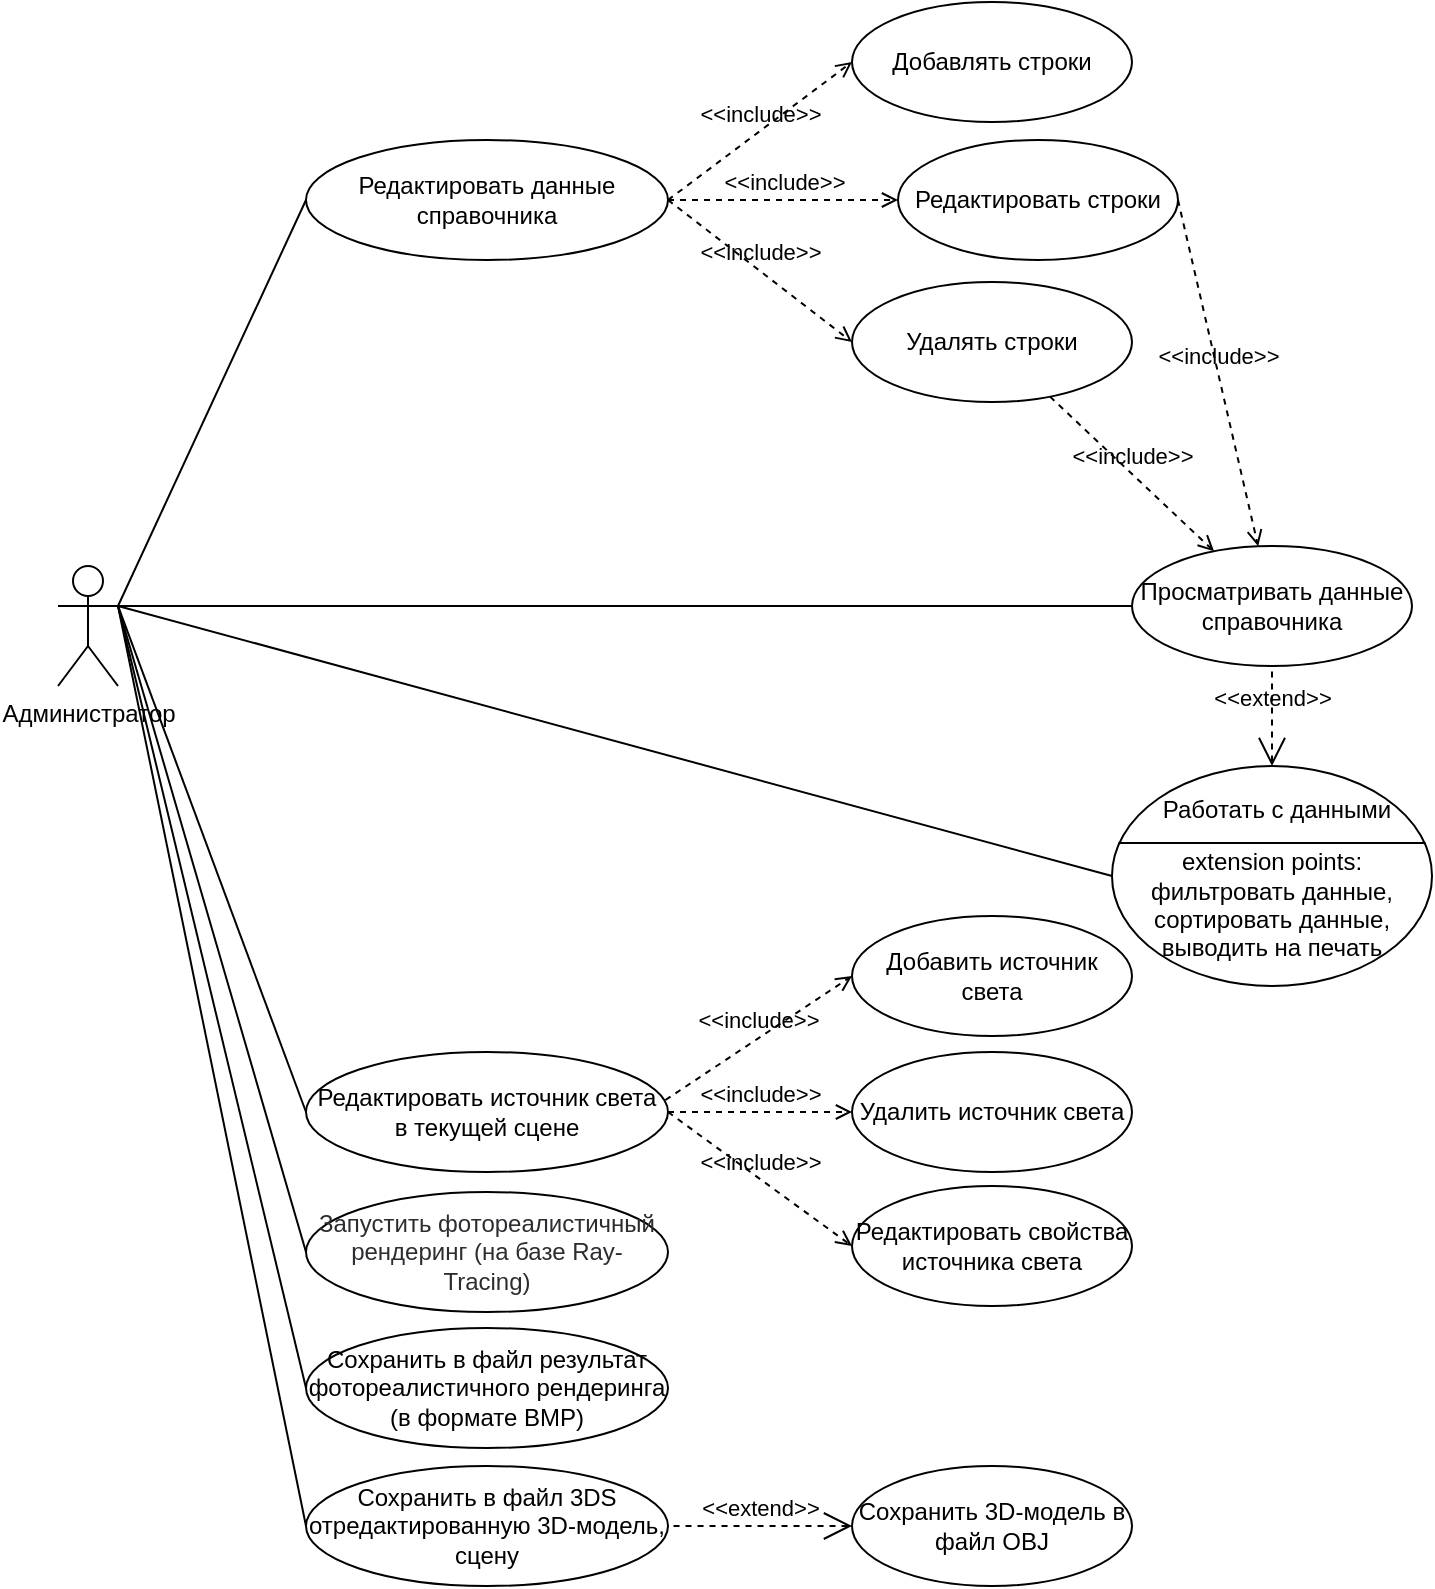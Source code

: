 <mxfile version="14.8.5" type="github" pages="2">
  <diagram id="TTeWuGK_N1w3ZF10THAs" name="Use case">
    <mxGraphModel dx="868" dy="482" grid="1" gridSize="10" guides="1" tooltips="1" connect="1" arrows="1" fold="1" page="1" pageScale="1" pageWidth="827" pageHeight="1169" math="0" shadow="0">
      <root>
        <mxCell id="0" />
        <mxCell id="1" parent="0" />
        <mxCell id="lbsJYyYk9HFuzPzp5g4X-4" style="edgeStyle=none;rounded=0;orthogonalLoop=1;jettySize=auto;html=1;exitX=1;exitY=0.333;exitDx=0;exitDy=0;exitPerimeter=0;entryX=0;entryY=0.5;entryDx=0;entryDy=0;endArrow=none;endFill=0;" parent="1" source="73fXxVTonlHXJbU47xhf-4" target="239sjALaaFQrel0IKYAk-21" edge="1">
          <mxGeometry relative="1" as="geometry" />
        </mxCell>
        <mxCell id="lbsJYyYk9HFuzPzp5g4X-7" style="edgeStyle=none;rounded=0;orthogonalLoop=1;jettySize=auto;html=1;exitX=1;exitY=0.333;exitDx=0;exitDy=0;exitPerimeter=0;endArrow=none;endFill=0;" parent="1" source="73fXxVTonlHXJbU47xhf-4" target="239sjALaaFQrel0IKYAk-14" edge="1">
          <mxGeometry relative="1" as="geometry">
            <mxPoint x="437" y="614" as="targetPoint" />
          </mxGeometry>
        </mxCell>
        <mxCell id="lbsJYyYk9HFuzPzp5g4X-10" style="edgeStyle=none;rounded=0;orthogonalLoop=1;jettySize=auto;html=1;exitX=1;exitY=0.333;exitDx=0;exitDy=0;exitPerimeter=0;entryX=0;entryY=0.5;entryDx=0;entryDy=0;endArrow=none;endFill=0;" parent="1" source="73fXxVTonlHXJbU47xhf-4" target="239sjALaaFQrel0IKYAk-28" edge="1">
          <mxGeometry relative="1" as="geometry" />
        </mxCell>
        <mxCell id="lbsJYyYk9HFuzPzp5g4X-11" style="edgeStyle=none;rounded=0;orthogonalLoop=1;jettySize=auto;html=1;exitX=1;exitY=0.333;exitDx=0;exitDy=0;exitPerimeter=0;entryX=0;entryY=0.5;entryDx=0;entryDy=0;endArrow=none;endFill=0;" parent="1" source="73fXxVTonlHXJbU47xhf-4" target="239sjALaaFQrel0IKYAk-29" edge="1">
          <mxGeometry relative="1" as="geometry" />
        </mxCell>
        <mxCell id="lbsJYyYk9HFuzPzp5g4X-12" style="edgeStyle=none;rounded=0;orthogonalLoop=1;jettySize=auto;html=1;exitX=1;exitY=0.333;exitDx=0;exitDy=0;exitPerimeter=0;entryX=0;entryY=0.5;entryDx=0;entryDy=0;endArrow=none;endFill=0;" parent="1" source="73fXxVTonlHXJbU47xhf-4" target="239sjALaaFQrel0IKYAk-23" edge="1">
          <mxGeometry relative="1" as="geometry" />
        </mxCell>
        <mxCell id="lbsJYyYk9HFuzPzp5g4X-13" style="edgeStyle=none;rounded=0;orthogonalLoop=1;jettySize=auto;html=1;exitX=1;exitY=0.333;exitDx=0;exitDy=0;exitPerimeter=0;entryX=0;entryY=0.5;entryDx=0;entryDy=0;endArrow=none;endFill=0;" parent="1" source="73fXxVTonlHXJbU47xhf-4" target="239sjALaaFQrel0IKYAk-22" edge="1">
          <mxGeometry relative="1" as="geometry" />
        </mxCell>
        <mxCell id="QkYgONmGkyxHSKUiv4nv-4" style="edgeStyle=none;rounded=0;orthogonalLoop=1;jettySize=auto;html=1;" edge="1" parent="1" source="73fXxVTonlHXJbU47xhf-4">
          <mxGeometry relative="1" as="geometry">
            <mxPoint x="80" y="510" as="targetPoint" />
          </mxGeometry>
        </mxCell>
        <mxCell id="QkYgONmGkyxHSKUiv4nv-6" style="edgeStyle=none;rounded=0;orthogonalLoop=1;jettySize=auto;html=1;exitX=1;exitY=0.333;exitDx=0;exitDy=0;exitPerimeter=0;entryX=0;entryY=0.5;entryDx=0;entryDy=0;entryPerimeter=0;endArrow=none;endFill=0;" edge="1" parent="1" source="73fXxVTonlHXJbU47xhf-4" target="F7JAFic4piHahB9865ey-1">
          <mxGeometry relative="1" as="geometry" />
        </mxCell>
        <mxCell id="73fXxVTonlHXJbU47xhf-4" value="Администратор" style="shape=umlActor;verticalLabelPosition=bottom;verticalAlign=top;html=1;" parent="1" vertex="1">
          <mxGeometry x="50" y="490" width="30" height="60" as="geometry" />
        </mxCell>
        <mxCell id="239sjALaaFQrel0IKYAk-14" value="Просматривать данные справочника" style="ellipse;whiteSpace=wrap;html=1;" parent="1" vertex="1">
          <mxGeometry x="587" y="480" width="140" height="60" as="geometry" />
        </mxCell>
        <mxCell id="239sjALaaFQrel0IKYAk-21" value="Редактировать данные справочника" style="ellipse;whiteSpace=wrap;html=1;" parent="1" vertex="1">
          <mxGeometry x="174" y="277" width="181" height="60" as="geometry" />
        </mxCell>
        <mxCell id="239sjALaaFQrel0IKYAk-22" value="Сохранить в файл 3DS отредактированную 3D-модель, сцену" style="ellipse;whiteSpace=wrap;html=1;" parent="1" vertex="1">
          <mxGeometry x="174" y="940" width="181" height="60" as="geometry" />
        </mxCell>
        <mxCell id="239sjALaaFQrel0IKYAk-23" value="Сохранить в файл результат фотореалистичного рендеринга (в формате BMP)" style="ellipse;whiteSpace=wrap;html=1;" parent="1" vertex="1">
          <mxGeometry x="174" y="871" width="181" height="60" as="geometry" />
        </mxCell>
        <mxCell id="239sjALaaFQrel0IKYAk-28" value="Редактировать источник света в текущей сцене" style="ellipse;whiteSpace=wrap;html=1;" parent="1" vertex="1">
          <mxGeometry x="174" y="733" width="181" height="60" as="geometry" />
        </mxCell>
        <mxCell id="239sjALaaFQrel0IKYAk-29" value="&lt;span id=&quot;docs-internal-guid-07935baf-7fff-c7c5-6f66-7052401fd73c&quot;&gt;&lt;span style=&quot;font-family: &amp;#34;arial&amp;#34; ; color: rgb(44 , 45 , 48) ; background-color: transparent ; vertical-align: baseline&quot;&gt;&lt;font style=&quot;font-size: 12px&quot;&gt;Запустить фотореалистичный рендеринг (на базе Ray-Tracing)&lt;/font&gt;&lt;/span&gt;&lt;/span&gt;" style="ellipse;whiteSpace=wrap;html=1;" parent="1" vertex="1">
          <mxGeometry x="174" y="803" width="181" height="60" as="geometry" />
        </mxCell>
        <mxCell id="tiU-eMrbcyaUTcWXrpwR-1" value="Добавить источник света" style="ellipse;whiteSpace=wrap;html=1;" parent="1" vertex="1">
          <mxGeometry x="447" y="665" width="140" height="60" as="geometry" />
        </mxCell>
        <mxCell id="tiU-eMrbcyaUTcWXrpwR-2" value="Удалить источник света" style="ellipse;whiteSpace=wrap;html=1;" parent="1" vertex="1">
          <mxGeometry x="447" y="733" width="140" height="60" as="geometry" />
        </mxCell>
        <mxCell id="tiU-eMrbcyaUTcWXrpwR-3" value="Редактировать свойства источника света" style="ellipse;whiteSpace=wrap;html=1;" parent="1" vertex="1">
          <mxGeometry x="447" y="800" width="140" height="60" as="geometry" />
        </mxCell>
        <mxCell id="tiU-eMrbcyaUTcWXrpwR-4" value="&amp;lt;&amp;lt;include&amp;gt;&amp;gt;" style="edgeStyle=none;html=1;endArrow=open;verticalAlign=bottom;dashed=1;labelBackgroundColor=none;exitX=0.993;exitY=0.4;exitDx=0;exitDy=0;exitPerimeter=0;entryX=0;entryY=0.5;entryDx=0;entryDy=0;" parent="1" source="239sjALaaFQrel0IKYAk-28" target="tiU-eMrbcyaUTcWXrpwR-1" edge="1">
          <mxGeometry width="160" relative="1" as="geometry">
            <mxPoint x="275" y="694.5" as="sourcePoint" />
            <mxPoint x="375" y="695" as="targetPoint" />
          </mxGeometry>
        </mxCell>
        <mxCell id="tiU-eMrbcyaUTcWXrpwR-5" value="&amp;lt;&amp;lt;include&amp;gt;&amp;gt;" style="edgeStyle=none;html=1;endArrow=open;verticalAlign=bottom;dashed=1;labelBackgroundColor=none;exitX=1;exitY=0.5;exitDx=0;exitDy=0;" parent="1" source="239sjALaaFQrel0IKYAk-28" target="tiU-eMrbcyaUTcWXrpwR-2" edge="1">
          <mxGeometry width="160" relative="1" as="geometry">
            <mxPoint x="323.02" y="767" as="sourcePoint" />
            <mxPoint x="385" y="705" as="targetPoint" />
          </mxGeometry>
        </mxCell>
        <mxCell id="tiU-eMrbcyaUTcWXrpwR-6" value="&amp;lt;&amp;lt;include&amp;gt;&amp;gt;" style="edgeStyle=none;html=1;endArrow=open;verticalAlign=bottom;dashed=1;labelBackgroundColor=none;exitX=1;exitY=0.5;exitDx=0;exitDy=0;entryX=0;entryY=0.5;entryDx=0;entryDy=0;" parent="1" source="239sjALaaFQrel0IKYAk-28" target="tiU-eMrbcyaUTcWXrpwR-3" edge="1">
          <mxGeometry width="160" relative="1" as="geometry">
            <mxPoint x="333.02" y="777" as="sourcePoint" />
            <mxPoint x="395" y="715" as="targetPoint" />
          </mxGeometry>
        </mxCell>
        <mxCell id="tiU-eMrbcyaUTcWXrpwR-11" value="Сохранить 3D-модель в файл OBJ" style="ellipse;whiteSpace=wrap;html=1;" parent="1" vertex="1">
          <mxGeometry x="447" y="940" width="140" height="60" as="geometry" />
        </mxCell>
        <mxCell id="tiU-eMrbcyaUTcWXrpwR-13" value="&amp;lt;&amp;lt;extend&amp;gt;&amp;gt;" style="edgeStyle=none;html=1;startArrow=open;endArrow=none;startSize=12;verticalAlign=bottom;dashed=1;labelBackgroundColor=none;entryX=1;entryY=0.5;entryDx=0;entryDy=0;exitX=0;exitY=0.5;exitDx=0;exitDy=0;" parent="1" source="tiU-eMrbcyaUTcWXrpwR-11" target="239sjALaaFQrel0IKYAk-22" edge="1">
          <mxGeometry width="160" relative="1" as="geometry">
            <mxPoint x="686" y="753" as="sourcePoint" />
            <mxPoint x="585" y="724" as="targetPoint" />
          </mxGeometry>
        </mxCell>
        <mxCell id="tiU-eMrbcyaUTcWXrpwR-14" value="Добавлять строки" style="ellipse;whiteSpace=wrap;html=1;" parent="1" vertex="1">
          <mxGeometry x="447" y="208" width="140" height="60" as="geometry" />
        </mxCell>
        <mxCell id="tiU-eMrbcyaUTcWXrpwR-15" value="Редактировать строки" style="ellipse;whiteSpace=wrap;html=1;" parent="1" vertex="1">
          <mxGeometry x="470" y="277" width="140" height="60" as="geometry" />
        </mxCell>
        <mxCell id="tiU-eMrbcyaUTcWXrpwR-16" value="Удалять строки" style="ellipse;whiteSpace=wrap;html=1;" parent="1" vertex="1">
          <mxGeometry x="447" y="348" width="140" height="60" as="geometry" />
        </mxCell>
        <mxCell id="tiU-eMrbcyaUTcWXrpwR-17" value="&amp;lt;&amp;lt;include&amp;gt;&amp;gt;" style="edgeStyle=none;html=1;endArrow=open;verticalAlign=bottom;dashed=1;labelBackgroundColor=none;exitX=1;exitY=0.5;exitDx=0;exitDy=0;entryX=0;entryY=0.5;entryDx=0;entryDy=0;" parent="1" source="239sjALaaFQrel0IKYAk-21" target="tiU-eMrbcyaUTcWXrpwR-14" edge="1">
          <mxGeometry width="160" relative="1" as="geometry">
            <mxPoint x="355.003" y="326" as="sourcePoint" />
            <mxPoint x="395" y="244" as="targetPoint" />
          </mxGeometry>
        </mxCell>
        <mxCell id="tiU-eMrbcyaUTcWXrpwR-18" value="&amp;lt;&amp;lt;include&amp;gt;&amp;gt;" style="edgeStyle=none;html=1;endArrow=open;verticalAlign=bottom;dashed=1;labelBackgroundColor=none;exitX=1;exitY=0.5;exitDx=0;exitDy=0;entryX=0;entryY=0.5;entryDx=0;entryDy=0;" parent="1" source="239sjALaaFQrel0IKYAk-21" target="tiU-eMrbcyaUTcWXrpwR-15" edge="1">
          <mxGeometry width="160" relative="1" as="geometry">
            <mxPoint x="365" y="337" as="sourcePoint" />
            <mxPoint x="457" y="270" as="targetPoint" />
          </mxGeometry>
        </mxCell>
        <mxCell id="tiU-eMrbcyaUTcWXrpwR-19" value="&amp;lt;&amp;lt;include&amp;gt;&amp;gt;" style="edgeStyle=none;html=1;endArrow=open;verticalAlign=bottom;dashed=1;labelBackgroundColor=none;exitX=1;exitY=0.5;exitDx=0;exitDy=0;entryX=0;entryY=0.5;entryDx=0;entryDy=0;" parent="1" source="239sjALaaFQrel0IKYAk-21" target="tiU-eMrbcyaUTcWXrpwR-16" edge="1">
          <mxGeometry width="160" relative="1" as="geometry">
            <mxPoint x="365" y="337" as="sourcePoint" />
            <mxPoint x="457" y="337" as="targetPoint" />
          </mxGeometry>
        </mxCell>
        <mxCell id="RRmE0LWY4npRgeWDQ9EZ-1" value="&amp;lt;&amp;lt;include&amp;gt;&amp;gt;" style="edgeStyle=none;html=1;endArrow=open;verticalAlign=bottom;dashed=1;labelBackgroundColor=none;" edge="1" parent="1" source="tiU-eMrbcyaUTcWXrpwR-16" target="239sjALaaFQrel0IKYAk-14">
          <mxGeometry width="160" relative="1" as="geometry">
            <mxPoint x="530" y="420" as="sourcePoint" />
            <mxPoint x="622" y="459" as="targetPoint" />
          </mxGeometry>
        </mxCell>
        <mxCell id="qiryv4jLSrNzw0m8RsOZ-1" value="&amp;lt;&amp;lt;include&amp;gt;&amp;gt;" style="edgeStyle=none;html=1;endArrow=open;verticalAlign=bottom;dashed=1;labelBackgroundColor=none;exitX=1;exitY=0.5;exitDx=0;exitDy=0;" edge="1" parent="1" source="tiU-eMrbcyaUTcWXrpwR-15" target="239sjALaaFQrel0IKYAk-14">
          <mxGeometry width="160" relative="1" as="geometry">
            <mxPoint x="604.472" y="339.857" as="sourcePoint" />
            <mxPoint x="675.529" y="416.139" as="targetPoint" />
          </mxGeometry>
        </mxCell>
        <mxCell id="F7JAFic4piHahB9865ey-1" value="&lt;br&gt;&lt;br&gt;extension points:&lt;br&gt;фильтровать данные, сортировать данные,&lt;br&gt;выводить на печать" style="html=1;shape=mxgraph.sysml.useCaseExtPt;whiteSpace=wrap;align=center;" vertex="1" parent="1">
          <mxGeometry x="577" y="590" width="160" height="110" as="geometry" />
        </mxCell>
        <mxCell id="F7JAFic4piHahB9865ey-2" value="&lt;span style=&quot;font-weight: 400&quot;&gt;Работать с данными&lt;/span&gt;" style="resizable=0;html=1;verticalAlign=middle;align=center;labelBackgroundColor=none;fontStyle=1;" connectable="0" vertex="1" parent="F7JAFic4piHahB9865ey-1">
          <mxGeometry x="80" y="23.375" as="geometry">
            <mxPoint x="2" y="-2" as="offset" />
          </mxGeometry>
        </mxCell>
        <mxCell id="QkYgONmGkyxHSKUiv4nv-1" value="&amp;lt;&amp;lt;extend&amp;gt;&amp;gt;" style="edgeStyle=none;html=1;startArrow=open;endArrow=none;startSize=12;verticalAlign=bottom;dashed=1;labelBackgroundColor=none;" edge="1" parent="1" source="F7JAFic4piHahB9865ey-1" target="239sjALaaFQrel0IKYAk-14">
          <mxGeometry width="160" relative="1" as="geometry">
            <mxPoint x="517" y="574" as="sourcePoint" />
            <mxPoint x="517" y="475" as="targetPoint" />
          </mxGeometry>
        </mxCell>
      </root>
    </mxGraphModel>
  </diagram>
  <diagram name="Copy of Use case" id="i6x0gJW_XEXiHGh3NwTB">
    <mxGraphModel dx="1108" dy="482" grid="1" gridSize="10" guides="1" tooltips="1" connect="1" arrows="1" fold="1" page="1" pageScale="1" pageWidth="827" pageHeight="1169" math="0" shadow="0">
      <root>
        <mxCell id="nrMYzAP3ZRet3yommiKw-0" />
        <mxCell id="nrMYzAP3ZRet3yommiKw-1" parent="nrMYzAP3ZRet3yommiKw-0" />
        <mxCell id="nrMYzAP3ZRet3yommiKw-2" value="Загрузить полигональную 3D-модель, сцену из файла 3DS" style="ellipse;whiteSpace=wrap;html=1;" vertex="1" parent="nrMYzAP3ZRet3yommiKw-1">
          <mxGeometry x="174" y="108" width="181" height="60" as="geometry" />
        </mxCell>
        <mxCell id="nrMYzAP3ZRet3yommiKw-3" style="edgeStyle=none;rounded=0;orthogonalLoop=1;jettySize=auto;html=1;exitX=1;exitY=0.333;exitDx=0;exitDy=0;exitPerimeter=0;entryX=0;entryY=0.5;entryDx=0;entryDy=0;endArrow=none;endFill=0;" edge="1" parent="nrMYzAP3ZRet3yommiKw-1" source="nrMYzAP3ZRet3yommiKw-10" target="nrMYzAP3ZRet3yommiKw-2">
          <mxGeometry relative="1" as="geometry" />
        </mxCell>
        <mxCell id="nrMYzAP3ZRet3yommiKw-4" style="edgeStyle=none;rounded=0;orthogonalLoop=1;jettySize=auto;html=1;exitX=1;exitY=0.333;exitDx=0;exitDy=0;exitPerimeter=0;entryX=0;entryY=0.5;entryDx=0;entryDy=0;endArrow=none;endFill=0;" edge="1" parent="nrMYzAP3ZRet3yommiKw-1" source="nrMYzAP3ZRet3yommiKw-10" target="nrMYzAP3ZRet3yommiKw-12">
          <mxGeometry relative="1" as="geometry" />
        </mxCell>
        <mxCell id="nrMYzAP3ZRet3yommiKw-5" style="edgeStyle=none;rounded=0;orthogonalLoop=1;jettySize=auto;html=1;exitX=1;exitY=0.333;exitDx=0;exitDy=0;exitPerimeter=0;entryX=0;entryY=0.5;entryDx=0;entryDy=0;endArrow=none;endFill=0;entryPerimeter=0;" edge="1" parent="nrMYzAP3ZRet3yommiKw-1" source="nrMYzAP3ZRet3yommiKw-10" target="nrMYzAP3ZRet3yommiKw-19">
          <mxGeometry relative="1" as="geometry" />
        </mxCell>
        <mxCell id="nrMYzAP3ZRet3yommiKw-6" style="edgeStyle=none;rounded=0;orthogonalLoop=1;jettySize=auto;html=1;exitX=1;exitY=0.333;exitDx=0;exitDy=0;exitPerimeter=0;entryX=0;entryY=0.5;entryDx=0;entryDy=0;endArrow=none;endFill=0;" edge="1" parent="nrMYzAP3ZRet3yommiKw-1" source="nrMYzAP3ZRet3yommiKw-10" target="nrMYzAP3ZRet3yommiKw-15">
          <mxGeometry relative="1" as="geometry" />
        </mxCell>
        <mxCell id="nrMYzAP3ZRet3yommiKw-7" style="edgeStyle=none;rounded=0;orthogonalLoop=1;jettySize=auto;html=1;exitX=1;exitY=0.333;exitDx=0;exitDy=0;exitPerimeter=0;entryX=0;entryY=0.5;entryDx=0;entryDy=0;endArrow=none;endFill=0;" edge="1" parent="nrMYzAP3ZRet3yommiKw-1" source="nrMYzAP3ZRet3yommiKw-10" target="nrMYzAP3ZRet3yommiKw-16">
          <mxGeometry relative="1" as="geometry" />
        </mxCell>
        <mxCell id="nrMYzAP3ZRet3yommiKw-8" style="edgeStyle=none;rounded=0;orthogonalLoop=1;jettySize=auto;html=1;exitX=1;exitY=0.333;exitDx=0;exitDy=0;exitPerimeter=0;entryX=0;entryY=0.5;entryDx=0;entryDy=0;endArrow=none;endFill=0;" edge="1" parent="nrMYzAP3ZRet3yommiKw-1" source="nrMYzAP3ZRet3yommiKw-10" target="nrMYzAP3ZRet3yommiKw-14">
          <mxGeometry relative="1" as="geometry" />
        </mxCell>
        <mxCell id="nrMYzAP3ZRet3yommiKw-9" style="edgeStyle=none;rounded=0;orthogonalLoop=1;jettySize=auto;html=1;exitX=1;exitY=0.333;exitDx=0;exitDy=0;exitPerimeter=0;entryX=0;entryY=0.5;entryDx=0;entryDy=0;endArrow=none;endFill=0;" edge="1" parent="nrMYzAP3ZRet3yommiKw-1" source="nrMYzAP3ZRet3yommiKw-10" target="nrMYzAP3ZRet3yommiKw-13">
          <mxGeometry relative="1" as="geometry" />
        </mxCell>
        <mxCell id="nrMYzAP3ZRet3yommiKw-10" value="Дизайнер" style="shape=umlActor;verticalLabelPosition=bottom;verticalAlign=top;html=1;" vertex="1" parent="nrMYzAP3ZRet3yommiKw-1">
          <mxGeometry x="40" y="594" width="30" height="60" as="geometry" />
        </mxCell>
        <mxCell id="nrMYzAP3ZRet3yommiKw-11" value="Просмотреть 3D модель, сцену" style="ellipse;whiteSpace=wrap;html=1;" vertex="1" parent="nrMYzAP3ZRet3yommiKw-1">
          <mxGeometry x="447" y="415" width="140" height="60" as="geometry" />
        </mxCell>
        <mxCell id="nrMYzAP3ZRet3yommiKw-12" value="Редактировать полигональную сетку 3D-модели" style="ellipse;whiteSpace=wrap;html=1;" vertex="1" parent="nrMYzAP3ZRet3yommiKw-1">
          <mxGeometry x="174" y="309" width="181" height="60" as="geometry" />
        </mxCell>
        <mxCell id="nrMYzAP3ZRet3yommiKw-13" value="Сохранить в файл 3DS отредактированную 3D-модель, сцену" style="ellipse;whiteSpace=wrap;html=1;" vertex="1" parent="nrMYzAP3ZRet3yommiKw-1">
          <mxGeometry x="174" y="940" width="181" height="60" as="geometry" />
        </mxCell>
        <mxCell id="nrMYzAP3ZRet3yommiKw-14" value="Сохранить в файл результат фотореалистичного рендеринга (в формате BMP)" style="ellipse;whiteSpace=wrap;html=1;" vertex="1" parent="nrMYzAP3ZRet3yommiKw-1">
          <mxGeometry x="174" y="871" width="181" height="60" as="geometry" />
        </mxCell>
        <mxCell id="nrMYzAP3ZRet3yommiKw-15" value="Редактировать источник света в текущей сцене" style="ellipse;whiteSpace=wrap;html=1;" vertex="1" parent="nrMYzAP3ZRet3yommiKw-1">
          <mxGeometry x="174" y="733" width="181" height="60" as="geometry" />
        </mxCell>
        <mxCell id="nrMYzAP3ZRet3yommiKw-16" value="&lt;span id=&quot;docs-internal-guid-07935baf-7fff-c7c5-6f66-7052401fd73c&quot;&gt;&lt;span style=&quot;font-family: &amp;#34;arial&amp;#34; ; color: rgb(44 , 45 , 48) ; background-color: transparent ; vertical-align: baseline&quot;&gt;&lt;font style=&quot;font-size: 12px&quot;&gt;Запустить фотореалистичный рендеринг (на базе Ray-Tracing)&lt;/font&gt;&lt;/span&gt;&lt;/span&gt;" style="ellipse;whiteSpace=wrap;html=1;" vertex="1" parent="nrMYzAP3ZRet3yommiKw-1">
          <mxGeometry x="174" y="803" width="181" height="60" as="geometry" />
        </mxCell>
        <mxCell id="nrMYzAP3ZRet3yommiKw-17" value="&amp;lt;&amp;lt;include&amp;gt;&amp;gt;" style="edgeStyle=none;html=1;endArrow=open;verticalAlign=bottom;dashed=1;labelBackgroundColor=none;exitX=1;exitY=0.5;exitDx=0;exitDy=0;entryX=0;entryY=0.5;entryDx=0;entryDy=0;" edge="1" parent="nrMYzAP3ZRet3yommiKw-1" source="nrMYzAP3ZRet3yommiKw-12" target="nrMYzAP3ZRet3yommiKw-11">
          <mxGeometry width="160" relative="1" as="geometry">
            <mxPoint x="345" y="267" as="sourcePoint" />
            <mxPoint x="254" y="435" as="targetPoint" />
          </mxGeometry>
        </mxCell>
        <mxCell id="nrMYzAP3ZRet3yommiKw-18" value="&amp;lt;&amp;lt;extend&amp;gt;&amp;gt;" style="edgeStyle=none;html=1;startArrow=open;endArrow=none;startSize=12;verticalAlign=bottom;dashed=1;labelBackgroundColor=none;entryX=0.5;entryY=1;entryDx=0;entryDy=0;exitX=0.5;exitY=0;exitDx=0;exitDy=0;exitPerimeter=0;" edge="1" parent="nrMYzAP3ZRet3yommiKw-1" source="nrMYzAP3ZRet3yommiKw-19" target="nrMYzAP3ZRet3yommiKw-11">
          <mxGeometry width="160" relative="1" as="geometry">
            <mxPoint x="572" y="307" as="sourcePoint" />
            <mxPoint x="732" y="307" as="targetPoint" />
          </mxGeometry>
        </mxCell>
        <mxCell id="nrMYzAP3ZRet3yommiKw-19" value="&lt;br&gt;extension points:&lt;br&gt;перемещать камеру, вращать камеру" style="html=1;shape=mxgraph.sysml.useCaseExtPt;whiteSpace=wrap;align=center;" vertex="1" parent="nrMYzAP3ZRet3yommiKw-1">
          <mxGeometry x="437" y="574" width="160" height="80" as="geometry" />
        </mxCell>
        <mxCell id="nrMYzAP3ZRet3yommiKw-20" value="&lt;span style=&quot;font-weight: 400&quot;&gt;Работать с камерой&lt;/span&gt;" style="resizable=0;html=1;verticalAlign=middle;align=center;labelBackgroundColor=none;fontStyle=1;" connectable="0" vertex="1" parent="nrMYzAP3ZRet3yommiKw-19">
          <mxGeometry x="80" y="17" as="geometry">
            <mxPoint x="2" y="-2" as="offset" />
          </mxGeometry>
        </mxCell>
        <mxCell id="nrMYzAP3ZRet3yommiKw-21" value="Добавить источник света" style="ellipse;whiteSpace=wrap;html=1;" vertex="1" parent="nrMYzAP3ZRet3yommiKw-1">
          <mxGeometry x="447" y="665" width="140" height="60" as="geometry" />
        </mxCell>
        <mxCell id="nrMYzAP3ZRet3yommiKw-22" value="Удалить источник света" style="ellipse;whiteSpace=wrap;html=1;" vertex="1" parent="nrMYzAP3ZRet3yommiKw-1">
          <mxGeometry x="447" y="733" width="140" height="60" as="geometry" />
        </mxCell>
        <mxCell id="nrMYzAP3ZRet3yommiKw-23" value="Редактировать свойства источника света" style="ellipse;whiteSpace=wrap;html=1;" vertex="1" parent="nrMYzAP3ZRet3yommiKw-1">
          <mxGeometry x="447" y="800" width="140" height="60" as="geometry" />
        </mxCell>
        <mxCell id="nrMYzAP3ZRet3yommiKw-24" value="&amp;lt;&amp;lt;include&amp;gt;&amp;gt;" style="edgeStyle=none;html=1;endArrow=open;verticalAlign=bottom;dashed=1;labelBackgroundColor=none;exitX=0.993;exitY=0.4;exitDx=0;exitDy=0;exitPerimeter=0;entryX=0;entryY=0.5;entryDx=0;entryDy=0;" edge="1" parent="nrMYzAP3ZRet3yommiKw-1" source="nrMYzAP3ZRet3yommiKw-15" target="nrMYzAP3ZRet3yommiKw-21">
          <mxGeometry width="160" relative="1" as="geometry">
            <mxPoint x="275" y="694.5" as="sourcePoint" />
            <mxPoint x="375" y="695" as="targetPoint" />
          </mxGeometry>
        </mxCell>
        <mxCell id="nrMYzAP3ZRet3yommiKw-25" value="&amp;lt;&amp;lt;include&amp;gt;&amp;gt;" style="edgeStyle=none;html=1;endArrow=open;verticalAlign=bottom;dashed=1;labelBackgroundColor=none;exitX=1;exitY=0.5;exitDx=0;exitDy=0;" edge="1" parent="nrMYzAP3ZRet3yommiKw-1" source="nrMYzAP3ZRet3yommiKw-15" target="nrMYzAP3ZRet3yommiKw-22">
          <mxGeometry width="160" relative="1" as="geometry">
            <mxPoint x="323.02" y="767" as="sourcePoint" />
            <mxPoint x="385" y="705" as="targetPoint" />
          </mxGeometry>
        </mxCell>
        <mxCell id="nrMYzAP3ZRet3yommiKw-26" value="&amp;lt;&amp;lt;include&amp;gt;&amp;gt;" style="edgeStyle=none;html=1;endArrow=open;verticalAlign=bottom;dashed=1;labelBackgroundColor=none;exitX=1;exitY=0.5;exitDx=0;exitDy=0;entryX=0;entryY=0.5;entryDx=0;entryDy=0;" edge="1" parent="nrMYzAP3ZRet3yommiKw-1" source="nrMYzAP3ZRet3yommiKw-15" target="nrMYzAP3ZRet3yommiKw-23">
          <mxGeometry width="160" relative="1" as="geometry">
            <mxPoint x="333.02" y="777" as="sourcePoint" />
            <mxPoint x="395" y="715" as="targetPoint" />
          </mxGeometry>
        </mxCell>
        <mxCell id="nrMYzAP3ZRet3yommiKw-27" value="Получить полигональную 3D-модель, сцену по сети" style="ellipse;whiteSpace=wrap;html=1;" vertex="1" parent="nrMYzAP3ZRet3yommiKw-1">
          <mxGeometry x="447" y="75" width="140" height="60" as="geometry" />
        </mxCell>
        <mxCell id="nrMYzAP3ZRet3yommiKw-28" value="&amp;lt;&amp;lt;extend&amp;gt;&amp;gt;" style="edgeStyle=none;html=1;startArrow=open;endArrow=none;startSize=12;verticalAlign=bottom;dashed=1;labelBackgroundColor=none;entryX=1;entryY=0.5;entryDx=0;entryDy=0;exitX=0;exitY=0.5;exitDx=0;exitDy=0;" edge="1" parent="nrMYzAP3ZRet3yommiKw-1" source="nrMYzAP3ZRet3yommiKw-27" target="nrMYzAP3ZRet3yommiKw-2">
          <mxGeometry width="160" relative="1" as="geometry">
            <mxPoint x="349" y="245" as="sourcePoint" />
            <mxPoint x="349" y="185" as="targetPoint" />
          </mxGeometry>
        </mxCell>
        <mxCell id="nrMYzAP3ZRet3yommiKw-29" value="Загрузить 3D-модель из файла OBJ" style="ellipse;whiteSpace=wrap;html=1;" vertex="1" parent="nrMYzAP3ZRet3yommiKw-1">
          <mxGeometry x="447" y="140" width="140" height="60" as="geometry" />
        </mxCell>
        <mxCell id="nrMYzAP3ZRet3yommiKw-30" value="&amp;lt;&amp;lt;extend&amp;gt;&amp;gt;" style="edgeStyle=none;html=1;startArrow=open;endArrow=none;startSize=12;verticalAlign=bottom;dashed=1;labelBackgroundColor=none;entryX=1;entryY=0.5;entryDx=0;entryDy=0;exitX=0;exitY=0.5;exitDx=0;exitDy=0;" edge="1" parent="nrMYzAP3ZRet3yommiKw-1" source="nrMYzAP3ZRet3yommiKw-29" target="nrMYzAP3ZRet3yommiKw-2">
          <mxGeometry width="160" relative="1" as="geometry">
            <mxPoint x="425" y="175" as="sourcePoint" />
            <mxPoint x="324" y="216" as="targetPoint" />
          </mxGeometry>
        </mxCell>
        <mxCell id="nrMYzAP3ZRet3yommiKw-31" value="Сохранить 3D-модель в файл OBJ" style="ellipse;whiteSpace=wrap;html=1;" vertex="1" parent="nrMYzAP3ZRet3yommiKw-1">
          <mxGeometry x="447" y="940" width="140" height="60" as="geometry" />
        </mxCell>
        <mxCell id="nrMYzAP3ZRet3yommiKw-32" value="&amp;lt;&amp;lt;extend&amp;gt;&amp;gt;" style="edgeStyle=none;html=1;startArrow=open;endArrow=none;startSize=12;verticalAlign=bottom;dashed=1;labelBackgroundColor=none;entryX=1;entryY=0.5;entryDx=0;entryDy=0;exitX=0;exitY=0.5;exitDx=0;exitDy=0;" edge="1" parent="nrMYzAP3ZRet3yommiKw-1" source="nrMYzAP3ZRet3yommiKw-31" target="nrMYzAP3ZRet3yommiKw-13">
          <mxGeometry width="160" relative="1" as="geometry">
            <mxPoint x="686" y="753" as="sourcePoint" />
            <mxPoint x="585" y="724" as="targetPoint" />
          </mxGeometry>
        </mxCell>
        <mxCell id="nrMYzAP3ZRet3yommiKw-33" value="Добавить полигоны" style="ellipse;whiteSpace=wrap;html=1;" vertex="1" parent="nrMYzAP3ZRet3yommiKw-1">
          <mxGeometry x="447" y="208" width="140" height="60" as="geometry" />
        </mxCell>
        <mxCell id="nrMYzAP3ZRet3yommiKw-34" value="Удалить полигоны" style="ellipse;whiteSpace=wrap;html=1;" vertex="1" parent="nrMYzAP3ZRet3yommiKw-1">
          <mxGeometry x="447" y="277" width="140" height="60" as="geometry" />
        </mxCell>
        <mxCell id="nrMYzAP3ZRet3yommiKw-35" value="Редактировать полигон" style="ellipse;whiteSpace=wrap;html=1;" vertex="1" parent="nrMYzAP3ZRet3yommiKw-1">
          <mxGeometry x="447" y="348" width="140" height="60" as="geometry" />
        </mxCell>
        <mxCell id="nrMYzAP3ZRet3yommiKw-36" value="&amp;lt;&amp;lt;include&amp;gt;&amp;gt;" style="edgeStyle=none;html=1;endArrow=open;verticalAlign=bottom;dashed=1;labelBackgroundColor=none;exitX=1;exitY=0.5;exitDx=0;exitDy=0;entryX=0;entryY=0.5;entryDx=0;entryDy=0;" edge="1" parent="nrMYzAP3ZRet3yommiKw-1" source="nrMYzAP3ZRet3yommiKw-12" target="nrMYzAP3ZRet3yommiKw-33">
          <mxGeometry width="160" relative="1" as="geometry">
            <mxPoint x="355.003" y="326" as="sourcePoint" />
            <mxPoint x="395" y="244" as="targetPoint" />
          </mxGeometry>
        </mxCell>
        <mxCell id="nrMYzAP3ZRet3yommiKw-37" value="&amp;lt;&amp;lt;include&amp;gt;&amp;gt;" style="edgeStyle=none;html=1;endArrow=open;verticalAlign=bottom;dashed=1;labelBackgroundColor=none;exitX=1;exitY=0.5;exitDx=0;exitDy=0;entryX=0;entryY=0.5;entryDx=0;entryDy=0;" edge="1" parent="nrMYzAP3ZRet3yommiKw-1" source="nrMYzAP3ZRet3yommiKw-12" target="nrMYzAP3ZRet3yommiKw-34">
          <mxGeometry width="160" relative="1" as="geometry">
            <mxPoint x="365" y="337" as="sourcePoint" />
            <mxPoint x="457" y="270" as="targetPoint" />
          </mxGeometry>
        </mxCell>
        <mxCell id="nrMYzAP3ZRet3yommiKw-38" value="&amp;lt;&amp;lt;include&amp;gt;&amp;gt;" style="edgeStyle=none;html=1;endArrow=open;verticalAlign=bottom;dashed=1;labelBackgroundColor=none;exitX=1;exitY=0.5;exitDx=0;exitDy=0;entryX=0;entryY=0.5;entryDx=0;entryDy=0;" edge="1" parent="nrMYzAP3ZRet3yommiKw-1" source="nrMYzAP3ZRet3yommiKw-12" target="nrMYzAP3ZRet3yommiKw-35">
          <mxGeometry width="160" relative="1" as="geometry">
            <mxPoint x="365" y="337" as="sourcePoint" />
            <mxPoint x="457" y="337" as="targetPoint" />
          </mxGeometry>
        </mxCell>
        <mxCell id="nrMYzAP3ZRet3yommiKw-39" value="Создать новые камеры" style="ellipse;whiteSpace=wrap;html=1;" vertex="1" parent="nrMYzAP3ZRet3yommiKw-1">
          <mxGeometry x="660" y="516.5" width="140" height="60" as="geometry" />
        </mxCell>
        <mxCell id="nrMYzAP3ZRet3yommiKw-40" value="Переключиться между камерами" style="ellipse;whiteSpace=wrap;html=1;" vertex="1" parent="nrMYzAP3ZRet3yommiKw-1">
          <mxGeometry x="660" y="583.5" width="140" height="60" as="geometry" />
        </mxCell>
        <mxCell id="nrMYzAP3ZRet3yommiKw-41" value="Удалить камеры" style="ellipse;whiteSpace=wrap;html=1;" vertex="1" parent="nrMYzAP3ZRet3yommiKw-1">
          <mxGeometry x="660" y="650.5" width="140" height="60" as="geometry" />
        </mxCell>
        <mxCell id="nrMYzAP3ZRet3yommiKw-42" value="&amp;lt;&amp;lt;include&amp;gt;&amp;gt;" style="edgeStyle=none;html=1;endArrow=open;verticalAlign=bottom;dashed=1;labelBackgroundColor=none;exitX=1;exitY=0.5;exitDx=0;exitDy=0;exitPerimeter=0;entryX=0;entryY=0.5;entryDx=0;entryDy=0;" edge="1" parent="nrMYzAP3ZRet3yommiKw-1" source="nrMYzAP3ZRet3yommiKw-19" target="nrMYzAP3ZRet3yommiKw-39">
          <mxGeometry width="160" relative="1" as="geometry">
            <mxPoint x="610.003" y="526" as="sourcePoint" />
            <mxPoint x="703.27" y="464" as="targetPoint" />
          </mxGeometry>
        </mxCell>
        <mxCell id="nrMYzAP3ZRet3yommiKw-43" value="&amp;lt;&amp;lt;include&amp;gt;&amp;gt;" style="edgeStyle=none;html=1;endArrow=open;verticalAlign=bottom;dashed=1;labelBackgroundColor=none;exitX=1;exitY=0.5;exitDx=0;exitDy=0;exitPerimeter=0;entryX=0;entryY=0.5;entryDx=0;entryDy=0;" edge="1" parent="nrMYzAP3ZRet3yommiKw-1" source="nrMYzAP3ZRet3yommiKw-19" target="nrMYzAP3ZRet3yommiKw-40">
          <mxGeometry width="160" relative="1" as="geometry">
            <mxPoint x="607" y="624" as="sourcePoint" />
            <mxPoint x="670" y="556.5" as="targetPoint" />
          </mxGeometry>
        </mxCell>
        <mxCell id="nrMYzAP3ZRet3yommiKw-44" value="&amp;lt;&amp;lt;include&amp;gt;&amp;gt;" style="edgeStyle=none;html=1;endArrow=open;verticalAlign=bottom;dashed=1;labelBackgroundColor=none;exitX=1;exitY=0.5;exitDx=0;exitDy=0;exitPerimeter=0;entryX=0;entryY=0.5;entryDx=0;entryDy=0;" edge="1" parent="nrMYzAP3ZRet3yommiKw-1" source="nrMYzAP3ZRet3yommiKw-19" target="nrMYzAP3ZRet3yommiKw-41">
          <mxGeometry width="160" relative="1" as="geometry">
            <mxPoint x="617" y="634" as="sourcePoint" />
            <mxPoint x="680" y="566.5" as="targetPoint" />
          </mxGeometry>
        </mxCell>
        <mxCell id="nrMYzAP3ZRet3yommiKw-45" value="Использовать перспективную проекцию" style="ellipse;whiteSpace=wrap;html=1;" vertex="1" parent="nrMYzAP3ZRet3yommiKw-1">
          <mxGeometry x="660" y="382.5" width="140" height="60" as="geometry" />
        </mxCell>
        <mxCell id="nrMYzAP3ZRet3yommiKw-46" value="Затенять от источника света (алгоритм Гуро)" style="ellipse;whiteSpace=wrap;html=1;" vertex="1" parent="nrMYzAP3ZRet3yommiKw-1">
          <mxGeometry x="660" y="447.5" width="140" height="60" as="geometry" />
        </mxCell>
        <mxCell id="nrMYzAP3ZRet3yommiKw-47" value="&amp;lt;&amp;lt;include&amp;gt;&amp;gt;" style="edgeStyle=none;html=1;endArrow=open;verticalAlign=bottom;dashed=1;labelBackgroundColor=none;exitX=1;exitY=0.5;exitDx=0;exitDy=0;entryX=0;entryY=0.5;entryDx=0;entryDy=0;" edge="1" parent="nrMYzAP3ZRet3yommiKw-1" source="nrMYzAP3ZRet3yommiKw-11" target="nrMYzAP3ZRet3yommiKw-45">
          <mxGeometry width="160" relative="1" as="geometry">
            <mxPoint x="610" y="397.5" as="sourcePoint" />
            <mxPoint x="673" y="330" as="targetPoint" />
          </mxGeometry>
        </mxCell>
        <mxCell id="nrMYzAP3ZRet3yommiKw-48" value="&amp;lt;&amp;lt;include&amp;gt;&amp;gt;" style="edgeStyle=none;html=1;endArrow=open;verticalAlign=bottom;dashed=1;labelBackgroundColor=none;exitX=1;exitY=0.5;exitDx=0;exitDy=0;entryX=0;entryY=0.5;entryDx=0;entryDy=0;" edge="1" parent="nrMYzAP3ZRet3yommiKw-1" source="nrMYzAP3ZRet3yommiKw-11" target="nrMYzAP3ZRet3yommiKw-46">
          <mxGeometry width="160" relative="1" as="geometry">
            <mxPoint x="627" y="644" as="sourcePoint" />
            <mxPoint x="660" y="330" as="targetPoint" />
          </mxGeometry>
        </mxCell>
      </root>
    </mxGraphModel>
  </diagram>
</mxfile>
